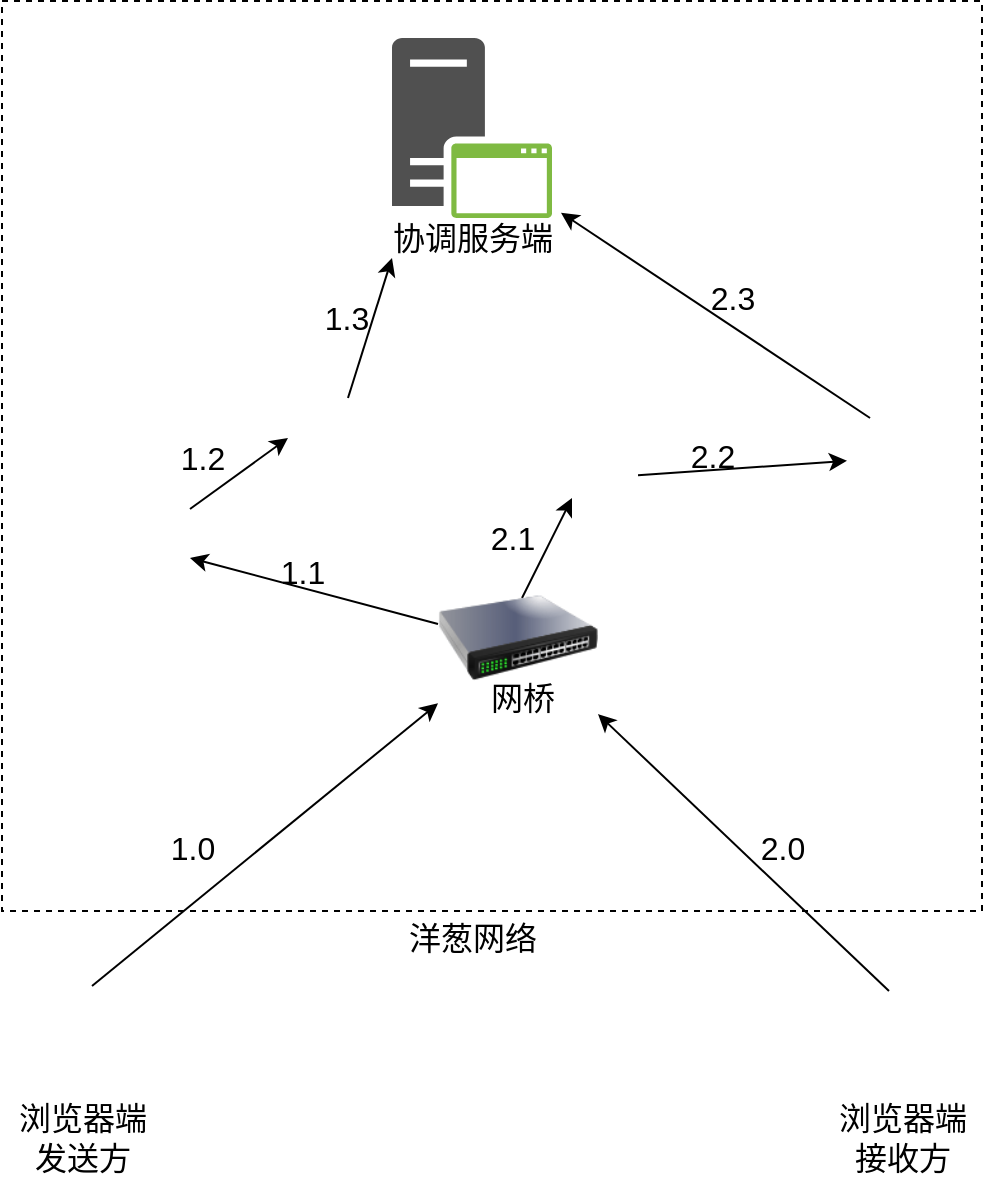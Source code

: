 <mxfile version="14.4.3" type="github"><diagram id="OCHjULSu1DyBYGUDZAkZ" name="Page-1"><mxGraphModel dx="889" dy="589" grid="1" gridSize="10" guides="1" tooltips="1" connect="0" arrows="1" fold="1" page="1" pageScale="1" pageWidth="827" pageHeight="1169" math="0" shadow="0"><root><mxCell id="0"/><mxCell id="1" parent="0"/><mxCell id="9-z5hyXyrFVvHmD_KuJB-18" value="" style="rounded=0;whiteSpace=wrap;html=1;fontSize=16;dashed=1;" vertex="1" parent="1"><mxGeometry x="375" y="151.5" width="490" height="455" as="geometry"/></mxCell><mxCell id="c0s-1U45BDCgnt8DzCzi-2" value="" style="shape=image;html=1;verticalAlign=top;verticalLabelPosition=bottom;labelBackgroundColor=#ffffff;imageAspect=0;aspect=fixed;image=https://cdn1.iconfinder.com/data/icons/logotypes/32/chrome-128.png;fontSize=16;" parent="1" vertex="1"><mxGeometry x="390" y="650" width="50" height="50" as="geometry"/></mxCell><mxCell id="c0s-1U45BDCgnt8DzCzi-7" value="" style="pointerEvents=1;shadow=0;dashed=0;html=1;strokeColor=none;fillColor=#505050;labelPosition=center;verticalLabelPosition=bottom;verticalAlign=top;outlineConnect=0;align=center;shape=mxgraph.office.servers.application_server_green;fontSize=16;" parent="1" vertex="1"><mxGeometry x="570" y="170" width="80" height="90" as="geometry"/></mxCell><mxCell id="c0s-1U45BDCgnt8DzCzi-30" style="rounded=0;orthogonalLoop=1;jettySize=auto;html=1;exitX=0.75;exitY=0;exitDx=0;exitDy=0;fontSize=16;" parent="1" source="c0s-1U45BDCgnt8DzCzi-17" edge="1"><mxGeometry relative="1" as="geometry"><mxPoint x="545" y="340" as="sourcePoint"/><mxPoint x="570" y="280" as="targetPoint"/></mxGeometry></mxCell><mxCell id="c0s-1U45BDCgnt8DzCzi-49" value="浏览器端&lt;br style=&quot;font-size: 16px&quot;&gt;发送方" style="text;html=1;align=center;verticalAlign=middle;resizable=0;points=[];autosize=1;fontSize=16;" parent="1" vertex="1"><mxGeometry x="375" y="700" width="80" height="40" as="geometry"/></mxCell><mxCell id="c0s-1U45BDCgnt8DzCzi-54" value="协调服务端" style="text;html=1;align=center;verticalAlign=middle;resizable=0;points=[];autosize=1;fontSize=16;" parent="1" vertex="1"><mxGeometry x="560" y="260" width="100" height="20" as="geometry"/></mxCell><mxCell id="c0s-1U45BDCgnt8DzCzi-56" style="edgeStyle=none;rounded=0;orthogonalLoop=1;jettySize=auto;html=1;fontSize=16;" parent="1" target="c0s-1U45BDCgnt8DzCzi-53" edge="1"><mxGeometry relative="1" as="geometry"><mxPoint x="420" y="644" as="sourcePoint"/><mxPoint x="593" y="498.908" as="targetPoint"/></mxGeometry></mxCell><mxCell id="9-z5hyXyrFVvHmD_KuJB-7" value="" style="shape=image;html=1;verticalAlign=top;verticalLabelPosition=bottom;labelBackgroundColor=#ffffff;imageAspect=0;aspect=fixed;image=https://cdn1.iconfinder.com/data/icons/logotypes/32/chrome-128.png;fontSize=16;" vertex="1" parent="1"><mxGeometry x="800" y="650" width="50" height="50" as="geometry"/></mxCell><mxCell id="9-z5hyXyrFVvHmD_KuJB-8" value="浏览器端&lt;br style=&quot;font-size: 16px&quot;&gt;接收方" style="text;html=1;align=center;verticalAlign=middle;resizable=0;points=[];autosize=1;fontSize=16;" vertex="1" parent="1"><mxGeometry x="785" y="700" width="80" height="40" as="geometry"/></mxCell><mxCell id="c0s-1U45BDCgnt8DzCzi-29" style="rounded=0;orthogonalLoop=1;jettySize=auto;html=1;entryX=0;entryY=0.5;entryDx=0;entryDy=0;fontSize=16;" parent="1" source="c0s-1U45BDCgnt8DzCzi-16" target="c0s-1U45BDCgnt8DzCzi-17" edge="1"><mxGeometry x="370" y="310" as="geometry"/></mxCell><mxCell id="c0s-1U45BDCgnt8DzCzi-16" value="" style="shape=image;html=1;verticalAlign=top;verticalLabelPosition=bottom;labelBackgroundColor=#ffffff;imageAspect=0;aspect=fixed;image=https://cdn0.iconfinder.com/data/icons/flat-round-system/512/tor-128.png;fontSize=16;" parent="1" vertex="1"><mxGeometry x="429" y="400" width="40" height="40" as="geometry"/></mxCell><mxCell id="c0s-1U45BDCgnt8DzCzi-17" value="" style="shape=image;html=1;verticalAlign=top;verticalLabelPosition=bottom;labelBackgroundColor=#ffffff;imageAspect=0;aspect=fixed;image=https://cdn0.iconfinder.com/data/icons/flat-round-system/512/tor-128.png;fontSize=16;" parent="1" vertex="1"><mxGeometry x="518" y="350" width="40" height="40" as="geometry"/></mxCell><mxCell id="c0s-1U45BDCgnt8DzCzi-35" style="rounded=0;orthogonalLoop=1;jettySize=auto;html=1;fontSize=16;" parent="1" source="c0s-1U45BDCgnt8DzCzi-18" target="9-z5hyXyrFVvHmD_KuJB-21" edge="1"><mxGeometry x="370" y="310" as="geometry"/></mxCell><mxCell id="c0s-1U45BDCgnt8DzCzi-18" value="" style="shape=image;html=1;verticalAlign=top;verticalLabelPosition=bottom;labelBackgroundColor=#ffffff;imageAspect=0;aspect=fixed;image=https://cdn0.iconfinder.com/data/icons/flat-round-system/512/tor-128.png;fontSize=16;" parent="1" vertex="1"><mxGeometry x="653" y="370" width="40" height="40" as="geometry"/></mxCell><mxCell id="c0s-1U45BDCgnt8DzCzi-19" value="" style="shape=image;html=1;verticalAlign=top;verticalLabelPosition=bottom;labelBackgroundColor=#ffffff;imageAspect=0;aspect=fixed;image=https://cdn0.iconfinder.com/data/icons/flat-round-system/512/tor-128.png;fontSize=16;" parent="1" vertex="1"><mxGeometry x="797.5" y="450" width="40" height="40" as="geometry"/></mxCell><mxCell id="c0s-1U45BDCgnt8DzCzi-21" value="" style="shape=image;html=1;verticalAlign=top;verticalLabelPosition=bottom;labelBackgroundColor=#ffffff;imageAspect=0;aspect=fixed;image=https://cdn0.iconfinder.com/data/icons/flat-round-system/512/tor-128.png;fontSize=16;" parent="1" vertex="1"><mxGeometry x="475" y="470" width="40" height="40" as="geometry"/></mxCell><mxCell id="c0s-1U45BDCgnt8DzCzi-28" style="rounded=0;orthogonalLoop=1;jettySize=auto;html=1;entryX=1;entryY=0.75;entryDx=0;entryDy=0;fontSize=16;exitX=0;exitY=0.413;exitDx=0;exitDy=0;exitPerimeter=0;" parent="1" target="c0s-1U45BDCgnt8DzCzi-16" edge="1" source="c0s-1U45BDCgnt8DzCzi-53"><mxGeometry x="370" y="310" as="geometry"><mxPoint x="553" y="464" as="sourcePoint"/></mxGeometry></mxCell><mxCell id="c0s-1U45BDCgnt8DzCzi-34" style="rounded=0;orthogonalLoop=1;jettySize=auto;html=1;fontSize=16;exitX=0.425;exitY=1;exitDx=0;exitDy=0;exitPerimeter=0;" parent="1" edge="1" source="9-z5hyXyrFVvHmD_KuJB-27"><mxGeometry x="370" y="310" as="geometry"><mxPoint x="610" y="440" as="sourcePoint"/><mxPoint x="660" y="400" as="targetPoint"/></mxGeometry></mxCell><mxCell id="c0s-1U45BDCgnt8DzCzi-42" value="1.1" style="text;html=1;align=center;verticalAlign=middle;resizable=0;points=[];autosize=1;fontSize=16;" parent="1" vertex="1"><mxGeometry x="505" y="427" width="40" height="20" as="geometry"/></mxCell><mxCell id="c0s-1U45BDCgnt8DzCzi-45" value="1.2" style="text;html=1;align=center;verticalAlign=middle;resizable=0;points=[];autosize=1;fontSize=16;" parent="1" vertex="1"><mxGeometry x="455" y="370" width="40" height="20" as="geometry"/></mxCell><mxCell id="c0s-1U45BDCgnt8DzCzi-46" value="1.3" style="text;html=1;align=center;verticalAlign=middle;resizable=0;points=[];autosize=1;fontSize=16;" parent="1" vertex="1"><mxGeometry x="527" y="300" width="40" height="20" as="geometry"/></mxCell><mxCell id="c0s-1U45BDCgnt8DzCzi-47" value="1.0" style="text;html=1;align=center;verticalAlign=middle;resizable=0;points=[];autosize=1;fontSize=16;" parent="1" vertex="1"><mxGeometry x="450" y="565" width="40" height="20" as="geometry"/></mxCell><mxCell id="c0s-1U45BDCgnt8DzCzi-44" value="2.1" style="text;html=1;align=center;verticalAlign=middle;resizable=0;points=[];autosize=1;fontSize=16;" parent="1" vertex="1"><mxGeometry x="610" y="410" width="40" height="20" as="geometry"/></mxCell><mxCell id="c0s-1U45BDCgnt8DzCzi-43" value="2.2" style="text;html=1;align=center;verticalAlign=middle;resizable=0;points=[];autosize=1;fontSize=16;" parent="1" vertex="1"><mxGeometry x="710" y="369" width="40" height="20" as="geometry"/></mxCell><mxCell id="c0s-1U45BDCgnt8DzCzi-51" value="网桥" style="text;html=1;align=center;verticalAlign=middle;resizable=0;points=[];autosize=1;fontSize=16;" parent="1" vertex="1"><mxGeometry x="610" y="490" width="50" height="20" as="geometry"/></mxCell><mxCell id="c0s-1U45BDCgnt8DzCzi-53" value="" style="image;html=1;image=img/lib/clip_art/networking/Switch_128x128.png;fontSize=16;" parent="1" vertex="1"><mxGeometry x="593" y="430" width="80" height="80" as="geometry"/></mxCell><mxCell id="c0s-1U45BDCgnt8DzCzi-58" value="洋葱网络" style="text;html=1;align=center;verticalAlign=middle;resizable=0;points=[];autosize=1;fontSize=16;" parent="1" vertex="1"><mxGeometry x="570" y="610" width="80" height="20" as="geometry"/></mxCell><mxCell id="9-z5hyXyrFVvHmD_KuJB-19" value="" style="shape=image;html=1;verticalAlign=top;verticalLabelPosition=bottom;labelBackgroundColor=#ffffff;imageAspect=0;aspect=fixed;image=https://cdn0.iconfinder.com/data/icons/flat-round-system/512/tor-128.png;fontSize=16;" vertex="1" parent="1"><mxGeometry x="414" y="280" width="40" height="40" as="geometry"/></mxCell><mxCell id="9-z5hyXyrFVvHmD_KuJB-21" value="" style="shape=image;html=1;verticalAlign=top;verticalLabelPosition=bottom;labelBackgroundColor=#ffffff;imageAspect=0;aspect=fixed;image=https://cdn0.iconfinder.com/data/icons/flat-round-system/512/tor-128.png;fontSize=16;" vertex="1" parent="1"><mxGeometry x="797.5" y="360" width="40" height="40" as="geometry"/></mxCell><mxCell id="9-z5hyXyrFVvHmD_KuJB-23" value="" style="shape=image;html=1;verticalAlign=top;verticalLabelPosition=bottom;labelBackgroundColor=#ffffff;imageAspect=0;aspect=fixed;image=https://cdn0.iconfinder.com/data/icons/flat-round-system/512/tor-128.png;fontSize=16;" vertex="1" parent="1"><mxGeometry x="620" y="546" width="40" height="40" as="geometry"/></mxCell><mxCell id="9-z5hyXyrFVvHmD_KuJB-24" value="" style="shape=image;html=1;verticalAlign=top;verticalLabelPosition=bottom;labelBackgroundColor=#ffffff;imageAspect=0;aspect=fixed;image=https://cdn0.iconfinder.com/data/icons/flat-round-system/512/tor-128.png;fontSize=16;" vertex="1" parent="1"><mxGeometry x="469" y="200" width="40" height="40" as="geometry"/></mxCell><mxCell id="9-z5hyXyrFVvHmD_KuJB-25" value="" style="shape=image;html=1;verticalAlign=top;verticalLabelPosition=bottom;labelBackgroundColor=#ffffff;imageAspect=0;aspect=fixed;image=https://cdn0.iconfinder.com/data/icons/flat-round-system/512/tor-128.png;fontSize=16;" vertex="1" parent="1"><mxGeometry x="693" y="200" width="40" height="40" as="geometry"/></mxCell><mxCell id="9-z5hyXyrFVvHmD_KuJB-26" style="rounded=0;orthogonalLoop=1;jettySize=auto;html=1;fontSize=16;exitX=0.37;exitY=-0.07;exitDx=0;exitDy=0;exitPerimeter=0;" edge="1" parent="1" source="9-z5hyXyrFVvHmD_KuJB-7" target="c0s-1U45BDCgnt8DzCzi-53"><mxGeometry x="397" y="330" as="geometry"><mxPoint x="877" y="640" as="sourcePoint"/><mxPoint x="680" y="410" as="targetPoint"/></mxGeometry></mxCell><mxCell id="9-z5hyXyrFVvHmD_KuJB-27" value="&amp;nbsp;" style="text;html=1;strokeColor=none;fillColor=none;align=center;verticalAlign=middle;whiteSpace=wrap;rounded=0;dashed=1;fontSize=16;" vertex="1" parent="1"><mxGeometry x="618" y="430" width="40" height="20" as="geometry"/></mxCell><mxCell id="9-z5hyXyrFVvHmD_KuJB-28" style="rounded=0;orthogonalLoop=1;jettySize=auto;html=1;fontSize=16;exitX=0.288;exitY=0;exitDx=0;exitDy=0;exitPerimeter=0;" edge="1" parent="1" source="9-z5hyXyrFVvHmD_KuJB-21"><mxGeometry x="378.5" y="83.5" as="geometry"><mxPoint x="823" y="400" as="sourcePoint"/><mxPoint x="654.5" y="257.361" as="targetPoint"/></mxGeometry></mxCell><mxCell id="9-z5hyXyrFVvHmD_KuJB-30" value="2.3" style="text;html=1;align=center;verticalAlign=middle;resizable=0;points=[];autosize=1;fontSize=16;" vertex="1" parent="1"><mxGeometry x="720" y="290" width="40" height="20" as="geometry"/></mxCell><mxCell id="9-z5hyXyrFVvHmD_KuJB-31" value="2.0" style="text;html=1;align=center;verticalAlign=middle;resizable=0;points=[];autosize=1;fontSize=16;" vertex="1" parent="1"><mxGeometry x="745" y="565" width="40" height="20" as="geometry"/></mxCell></root></mxGraphModel></diagram></mxfile>